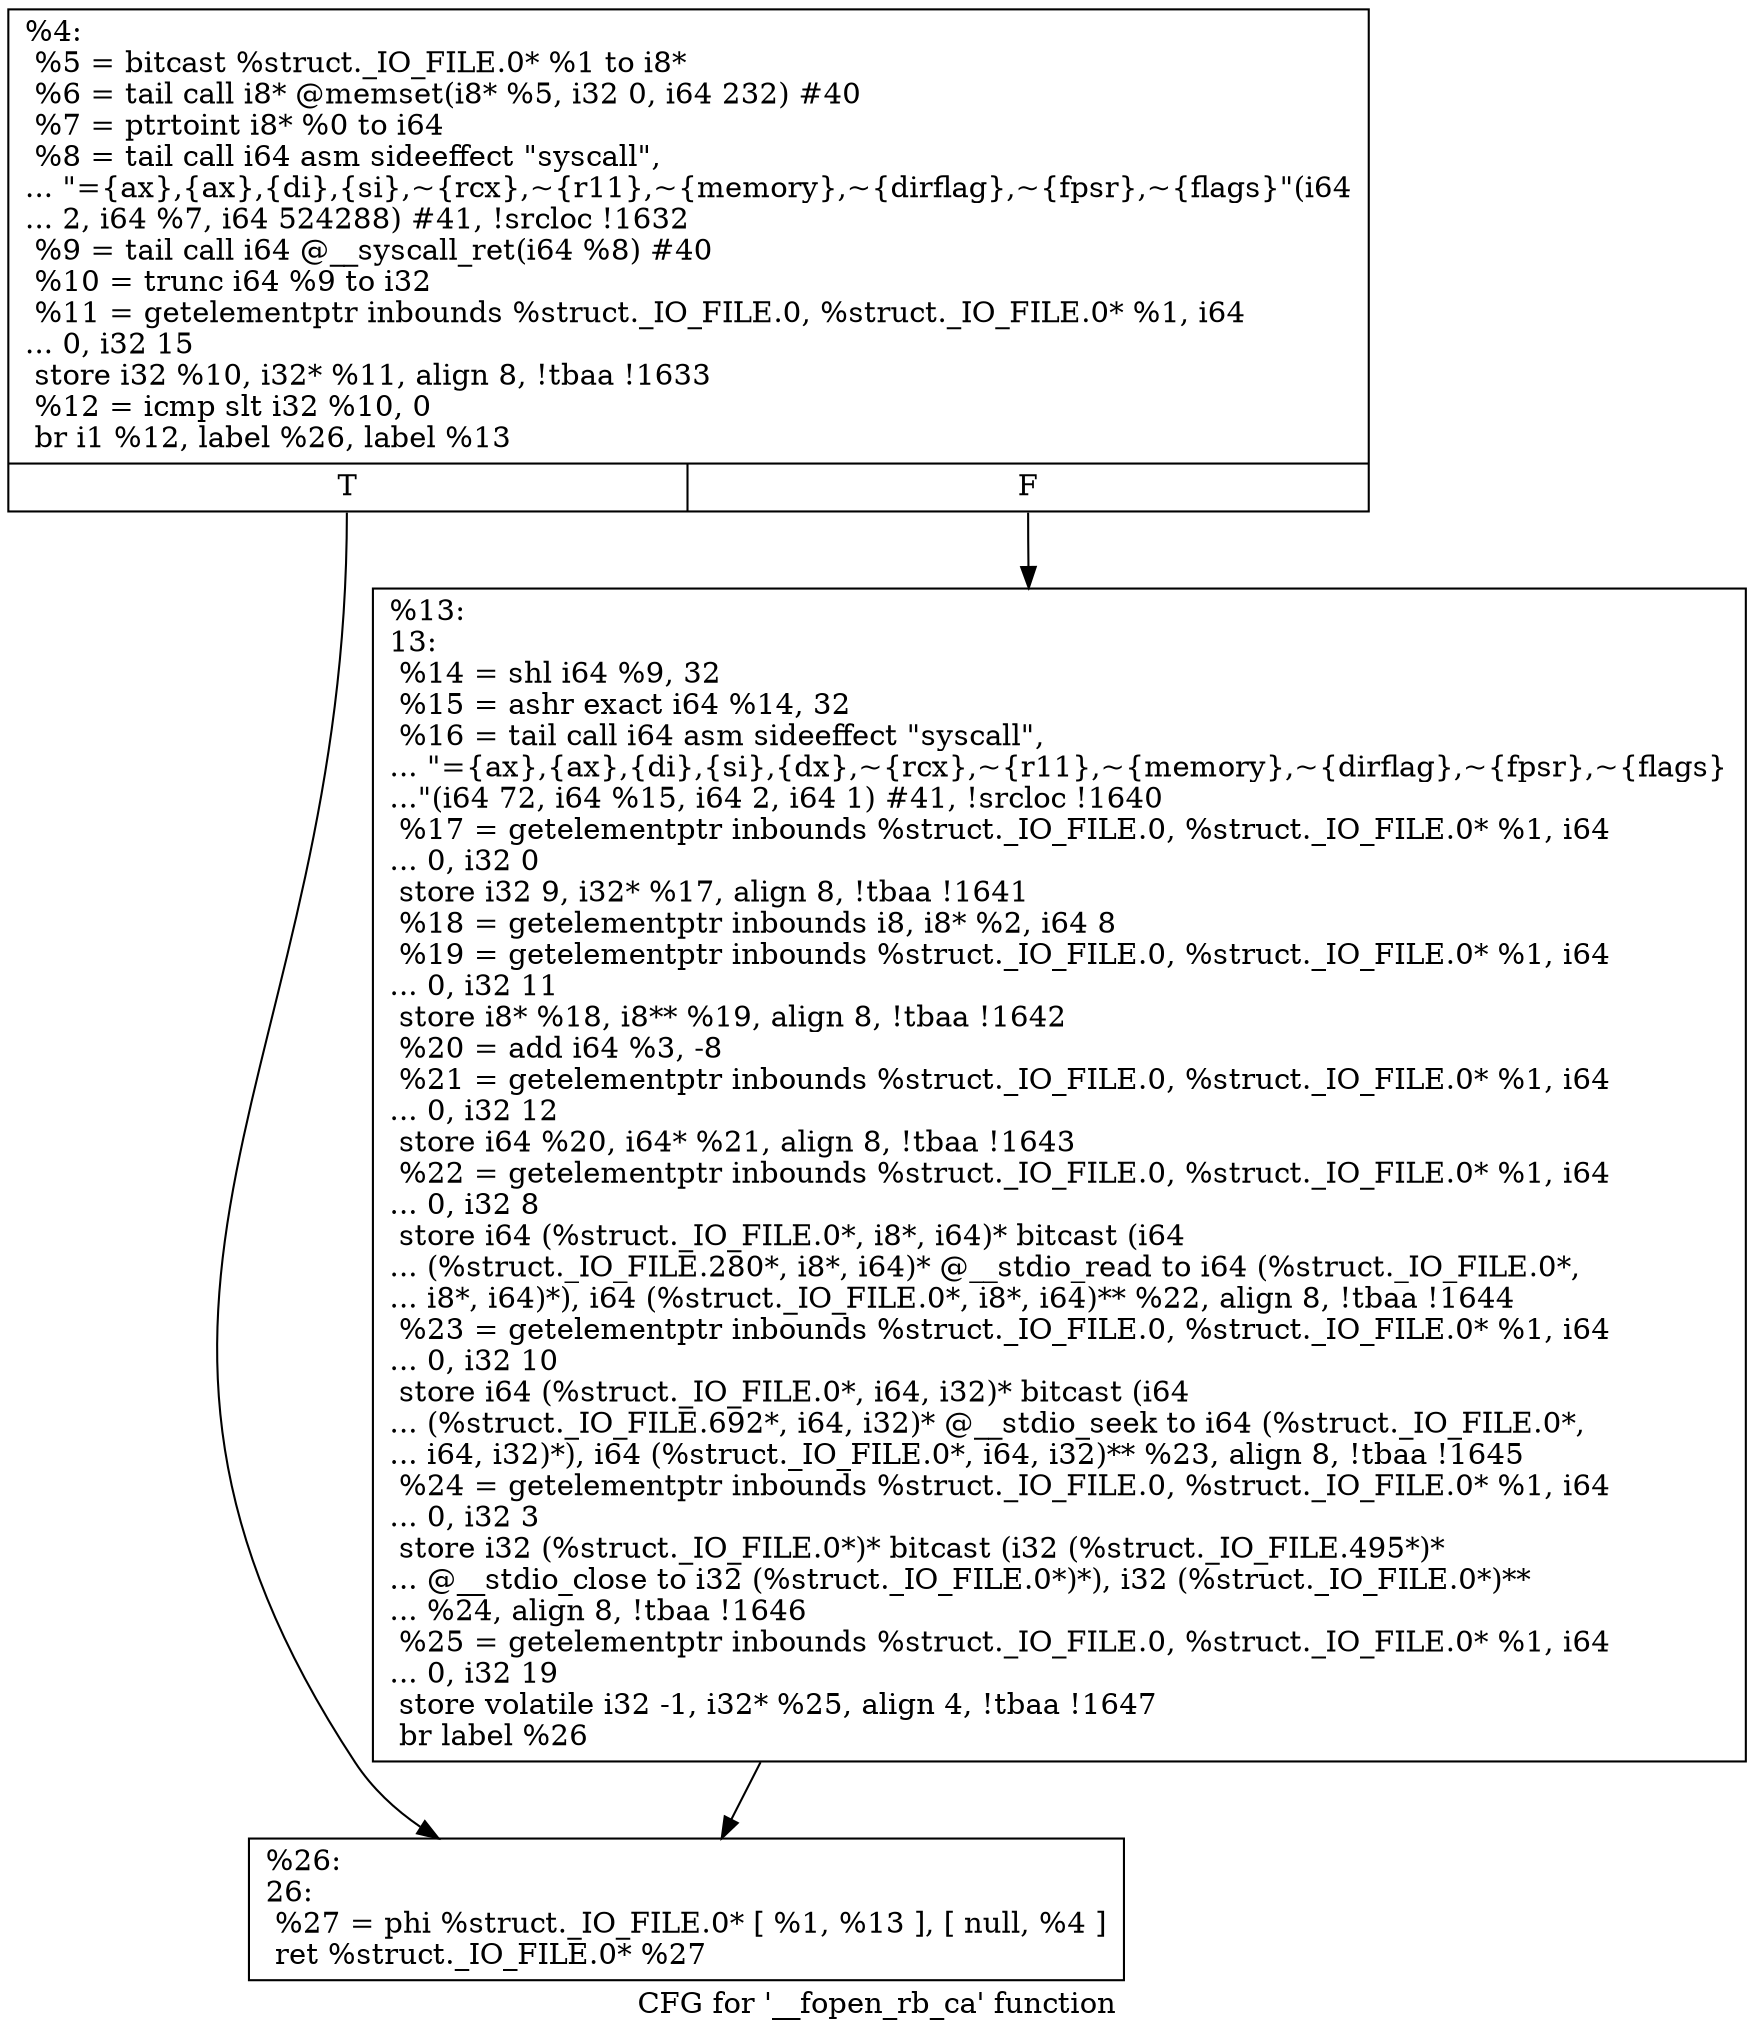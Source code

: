 digraph "CFG for '__fopen_rb_ca' function" {
	label="CFG for '__fopen_rb_ca' function";

	Node0x173ee10 [shape=record,label="{%4:\l  %5 = bitcast %struct._IO_FILE.0* %1 to i8*\l  %6 = tail call i8* @memset(i8* %5, i32 0, i64 232) #40\l  %7 = ptrtoint i8* %0 to i64\l  %8 = tail call i64 asm sideeffect \"syscall\",\l... \"=\{ax\},\{ax\},\{di\},\{si\},~\{rcx\},~\{r11\},~\{memory\},~\{dirflag\},~\{fpsr\},~\{flags\}\"(i64\l... 2, i64 %7, i64 524288) #41, !srcloc !1632\l  %9 = tail call i64 @__syscall_ret(i64 %8) #40\l  %10 = trunc i64 %9 to i32\l  %11 = getelementptr inbounds %struct._IO_FILE.0, %struct._IO_FILE.0* %1, i64\l... 0, i32 15\l  store i32 %10, i32* %11, align 8, !tbaa !1633\l  %12 = icmp slt i32 %10, 0\l  br i1 %12, label %26, label %13\l|{<s0>T|<s1>F}}"];
	Node0x173ee10:s0 -> Node0x173ef60;
	Node0x173ee10:s1 -> Node0x173ef10;
	Node0x173ef10 [shape=record,label="{%13:\l13:                                               \l  %14 = shl i64 %9, 32\l  %15 = ashr exact i64 %14, 32\l  %16 = tail call i64 asm sideeffect \"syscall\",\l... \"=\{ax\},\{ax\},\{di\},\{si\},\{dx\},~\{rcx\},~\{r11\},~\{memory\},~\{dirflag\},~\{fpsr\},~\{flags\}\l...\"(i64 72, i64 %15, i64 2, i64 1) #41, !srcloc !1640\l  %17 = getelementptr inbounds %struct._IO_FILE.0, %struct._IO_FILE.0* %1, i64\l... 0, i32 0\l  store i32 9, i32* %17, align 8, !tbaa !1641\l  %18 = getelementptr inbounds i8, i8* %2, i64 8\l  %19 = getelementptr inbounds %struct._IO_FILE.0, %struct._IO_FILE.0* %1, i64\l... 0, i32 11\l  store i8* %18, i8** %19, align 8, !tbaa !1642\l  %20 = add i64 %3, -8\l  %21 = getelementptr inbounds %struct._IO_FILE.0, %struct._IO_FILE.0* %1, i64\l... 0, i32 12\l  store i64 %20, i64* %21, align 8, !tbaa !1643\l  %22 = getelementptr inbounds %struct._IO_FILE.0, %struct._IO_FILE.0* %1, i64\l... 0, i32 8\l  store i64 (%struct._IO_FILE.0*, i8*, i64)* bitcast (i64\l... (%struct._IO_FILE.280*, i8*, i64)* @__stdio_read to i64 (%struct._IO_FILE.0*,\l... i8*, i64)*), i64 (%struct._IO_FILE.0*, i8*, i64)** %22, align 8, !tbaa !1644\l  %23 = getelementptr inbounds %struct._IO_FILE.0, %struct._IO_FILE.0* %1, i64\l... 0, i32 10\l  store i64 (%struct._IO_FILE.0*, i64, i32)* bitcast (i64\l... (%struct._IO_FILE.692*, i64, i32)* @__stdio_seek to i64 (%struct._IO_FILE.0*,\l... i64, i32)*), i64 (%struct._IO_FILE.0*, i64, i32)** %23, align 8, !tbaa !1645\l  %24 = getelementptr inbounds %struct._IO_FILE.0, %struct._IO_FILE.0* %1, i64\l... 0, i32 3\l  store i32 (%struct._IO_FILE.0*)* bitcast (i32 (%struct._IO_FILE.495*)*\l... @__stdio_close to i32 (%struct._IO_FILE.0*)*), i32 (%struct._IO_FILE.0*)**\l... %24, align 8, !tbaa !1646\l  %25 = getelementptr inbounds %struct._IO_FILE.0, %struct._IO_FILE.0* %1, i64\l... 0, i32 19\l  store volatile i32 -1, i32* %25, align 4, !tbaa !1647\l  br label %26\l}"];
	Node0x173ef10 -> Node0x173ef60;
	Node0x173ef60 [shape=record,label="{%26:\l26:                                               \l  %27 = phi %struct._IO_FILE.0* [ %1, %13 ], [ null, %4 ]\l  ret %struct._IO_FILE.0* %27\l}"];
}
